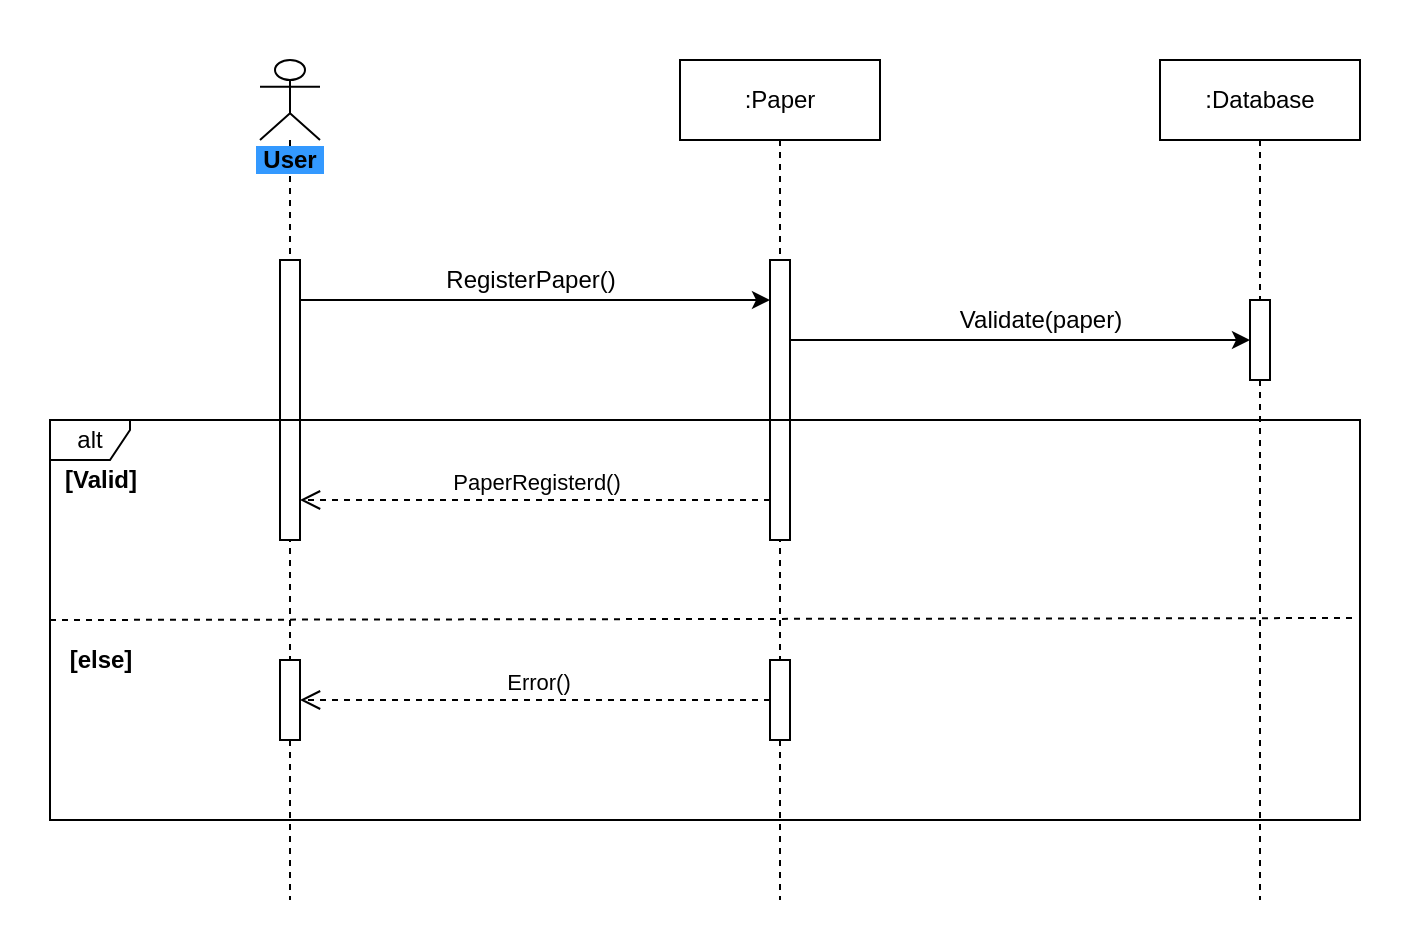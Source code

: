 <mxfile version="13.8.3" type="device"><diagram id="9VnTIFjla5jQKyP5JLZ3" name="Page-1"><mxGraphModel dx="1422" dy="800" grid="1" gridSize="10" guides="1" tooltips="1" connect="1" arrows="1" fold="1" page="1" pageScale="1" pageWidth="850" pageHeight="1100" math="0" shadow="0"><root><mxCell id="0"/><mxCell id="1" parent="0"/><mxCell id="DuYOhqjOqtpR0pSZNw_8-19" value="" style="rounded=0;whiteSpace=wrap;html=1;strokeColor=none;" vertex="1" parent="1"><mxGeometry y="50" width="710" height="470" as="geometry"/></mxCell><mxCell id="DuYOhqjOqtpR0pSZNw_8-1" value="&lt;b style=&quot;background-color: rgb(51 , 153 , 255)&quot;&gt;&amp;nbsp;User&amp;nbsp;&lt;/b&gt;" style="shape=umlLifeline;participant=umlActor;perimeter=lifelinePerimeter;whiteSpace=wrap;html=1;container=1;collapsible=0;recursiveResize=0;verticalAlign=top;spacingTop=36;outlineConnect=0;" vertex="1" parent="1"><mxGeometry x="130" y="80" width="30" height="420" as="geometry"/></mxCell><mxCell id="DuYOhqjOqtpR0pSZNw_8-4" value="" style="html=1;points=[];perimeter=orthogonalPerimeter;" vertex="1" parent="DuYOhqjOqtpR0pSZNw_8-1"><mxGeometry x="10" y="100" width="10" height="140" as="geometry"/></mxCell><mxCell id="DuYOhqjOqtpR0pSZNw_8-13" value="" style="html=1;points=[];perimeter=orthogonalPerimeter;" vertex="1" parent="DuYOhqjOqtpR0pSZNw_8-1"><mxGeometry x="10" y="300" width="10" height="40" as="geometry"/></mxCell><mxCell id="DuYOhqjOqtpR0pSZNw_8-2" value=":Paper" style="shape=umlLifeline;perimeter=lifelinePerimeter;whiteSpace=wrap;html=1;container=1;collapsible=0;recursiveResize=0;outlineConnect=0;" vertex="1" parent="1"><mxGeometry x="340" y="80" width="100" height="420" as="geometry"/></mxCell><mxCell id="DuYOhqjOqtpR0pSZNw_8-5" value="" style="html=1;points=[];perimeter=orthogonalPerimeter;" vertex="1" parent="DuYOhqjOqtpR0pSZNw_8-2"><mxGeometry x="45" y="100" width="10" height="140" as="geometry"/></mxCell><mxCell id="DuYOhqjOqtpR0pSZNw_8-14" value="" style="html=1;points=[];perimeter=orthogonalPerimeter;" vertex="1" parent="DuYOhqjOqtpR0pSZNw_8-2"><mxGeometry x="45" y="300" width="10" height="40" as="geometry"/></mxCell><mxCell id="DuYOhqjOqtpR0pSZNw_8-3" value=":Database" style="shape=umlLifeline;perimeter=lifelinePerimeter;whiteSpace=wrap;html=1;container=1;collapsible=0;recursiveResize=0;outlineConnect=0;" vertex="1" parent="1"><mxGeometry x="580" y="80" width="100" height="420" as="geometry"/></mxCell><mxCell id="DuYOhqjOqtpR0pSZNw_8-8" value="" style="html=1;points=[];perimeter=orthogonalPerimeter;" vertex="1" parent="DuYOhqjOqtpR0pSZNw_8-3"><mxGeometry x="45" y="120" width="10" height="40" as="geometry"/></mxCell><mxCell id="DuYOhqjOqtpR0pSZNw_8-6" value="" style="endArrow=classic;html=1;" edge="1" parent="1" source="DuYOhqjOqtpR0pSZNw_8-4" target="DuYOhqjOqtpR0pSZNw_8-5"><mxGeometry width="50" height="50" relative="1" as="geometry"><mxPoint x="220" y="280" as="sourcePoint"/><mxPoint x="270" y="230" as="targetPoint"/><Array as="points"><mxPoint x="270" y="200"/></Array></mxGeometry></mxCell><mxCell id="DuYOhqjOqtpR0pSZNw_8-7" value="RegisterPaper()" style="text;html=1;align=center;verticalAlign=middle;resizable=0;points=[];autosize=1;" vertex="1" parent="1"><mxGeometry x="215" y="180" width="100" height="20" as="geometry"/></mxCell><mxCell id="DuYOhqjOqtpR0pSZNw_8-9" value="" style="endArrow=classic;html=1;" edge="1" parent="1" source="DuYOhqjOqtpR0pSZNw_8-5" target="DuYOhqjOqtpR0pSZNw_8-8"><mxGeometry width="50" height="50" relative="1" as="geometry"><mxPoint x="430" y="270" as="sourcePoint"/><mxPoint x="480" y="220" as="targetPoint"/><Array as="points"><mxPoint x="510" y="220"/></Array></mxGeometry></mxCell><mxCell id="DuYOhqjOqtpR0pSZNw_8-10" value="Validate(paper)" style="text;html=1;align=center;verticalAlign=middle;resizable=0;points=[];autosize=1;" vertex="1" parent="1"><mxGeometry x="470" y="200" width="100" height="20" as="geometry"/></mxCell><mxCell id="DuYOhqjOqtpR0pSZNw_8-11" value="alt" style="shape=umlFrame;whiteSpace=wrap;html=1;width=40;height=20;" vertex="1" parent="1"><mxGeometry x="25" y="260" width="655" height="200" as="geometry"/></mxCell><mxCell id="DuYOhqjOqtpR0pSZNw_8-12" value="PaperRegisterd()" style="html=1;verticalAlign=bottom;endArrow=open;dashed=1;endSize=8;" edge="1" parent="1" source="DuYOhqjOqtpR0pSZNw_8-5" target="DuYOhqjOqtpR0pSZNw_8-4"><mxGeometry relative="1" as="geometry"><mxPoint x="370" y="300" as="sourcePoint"/><mxPoint x="290" y="300" as="targetPoint"/><Array as="points"><mxPoint x="270" y="300"/></Array></mxGeometry></mxCell><mxCell id="DuYOhqjOqtpR0pSZNw_8-15" value="Error()" style="html=1;verticalAlign=bottom;endArrow=open;dashed=1;endSize=8;" edge="1" parent="1" source="DuYOhqjOqtpR0pSZNw_8-14" target="DuYOhqjOqtpR0pSZNw_8-13"><mxGeometry relative="1" as="geometry"><mxPoint x="370" y="400" as="sourcePoint"/><mxPoint x="160" y="400" as="targetPoint"/><Array as="points"><mxPoint x="267.5" y="400"/></Array><mxPoint x="1" as="offset"/></mxGeometry></mxCell><mxCell id="DuYOhqjOqtpR0pSZNw_8-16" value="" style="endArrow=none;dashed=1;html=1;entryX=0.998;entryY=0.495;entryDx=0;entryDy=0;entryPerimeter=0;exitX=0;exitY=0.5;exitDx=0;exitDy=0;exitPerimeter=0;" edge="1" parent="1" source="DuYOhqjOqtpR0pSZNw_8-11" target="DuYOhqjOqtpR0pSZNw_8-11"><mxGeometry width="50" height="50" relative="1" as="geometry"><mxPoint x="270" y="370" as="sourcePoint"/><mxPoint x="320" y="320" as="targetPoint"/></mxGeometry></mxCell><mxCell id="DuYOhqjOqtpR0pSZNw_8-17" value="&lt;b&gt;[Valid]&lt;/b&gt;" style="text;html=1;align=center;verticalAlign=middle;resizable=0;points=[];autosize=1;" vertex="1" parent="1"><mxGeometry x="25" y="280" width="50" height="20" as="geometry"/></mxCell><mxCell id="DuYOhqjOqtpR0pSZNw_8-18" value="&lt;b&gt;[else]&lt;/b&gt;" style="text;html=1;align=center;verticalAlign=middle;resizable=0;points=[];autosize=1;" vertex="1" parent="1"><mxGeometry x="25" y="370" width="50" height="20" as="geometry"/></mxCell></root></mxGraphModel></diagram></mxfile>